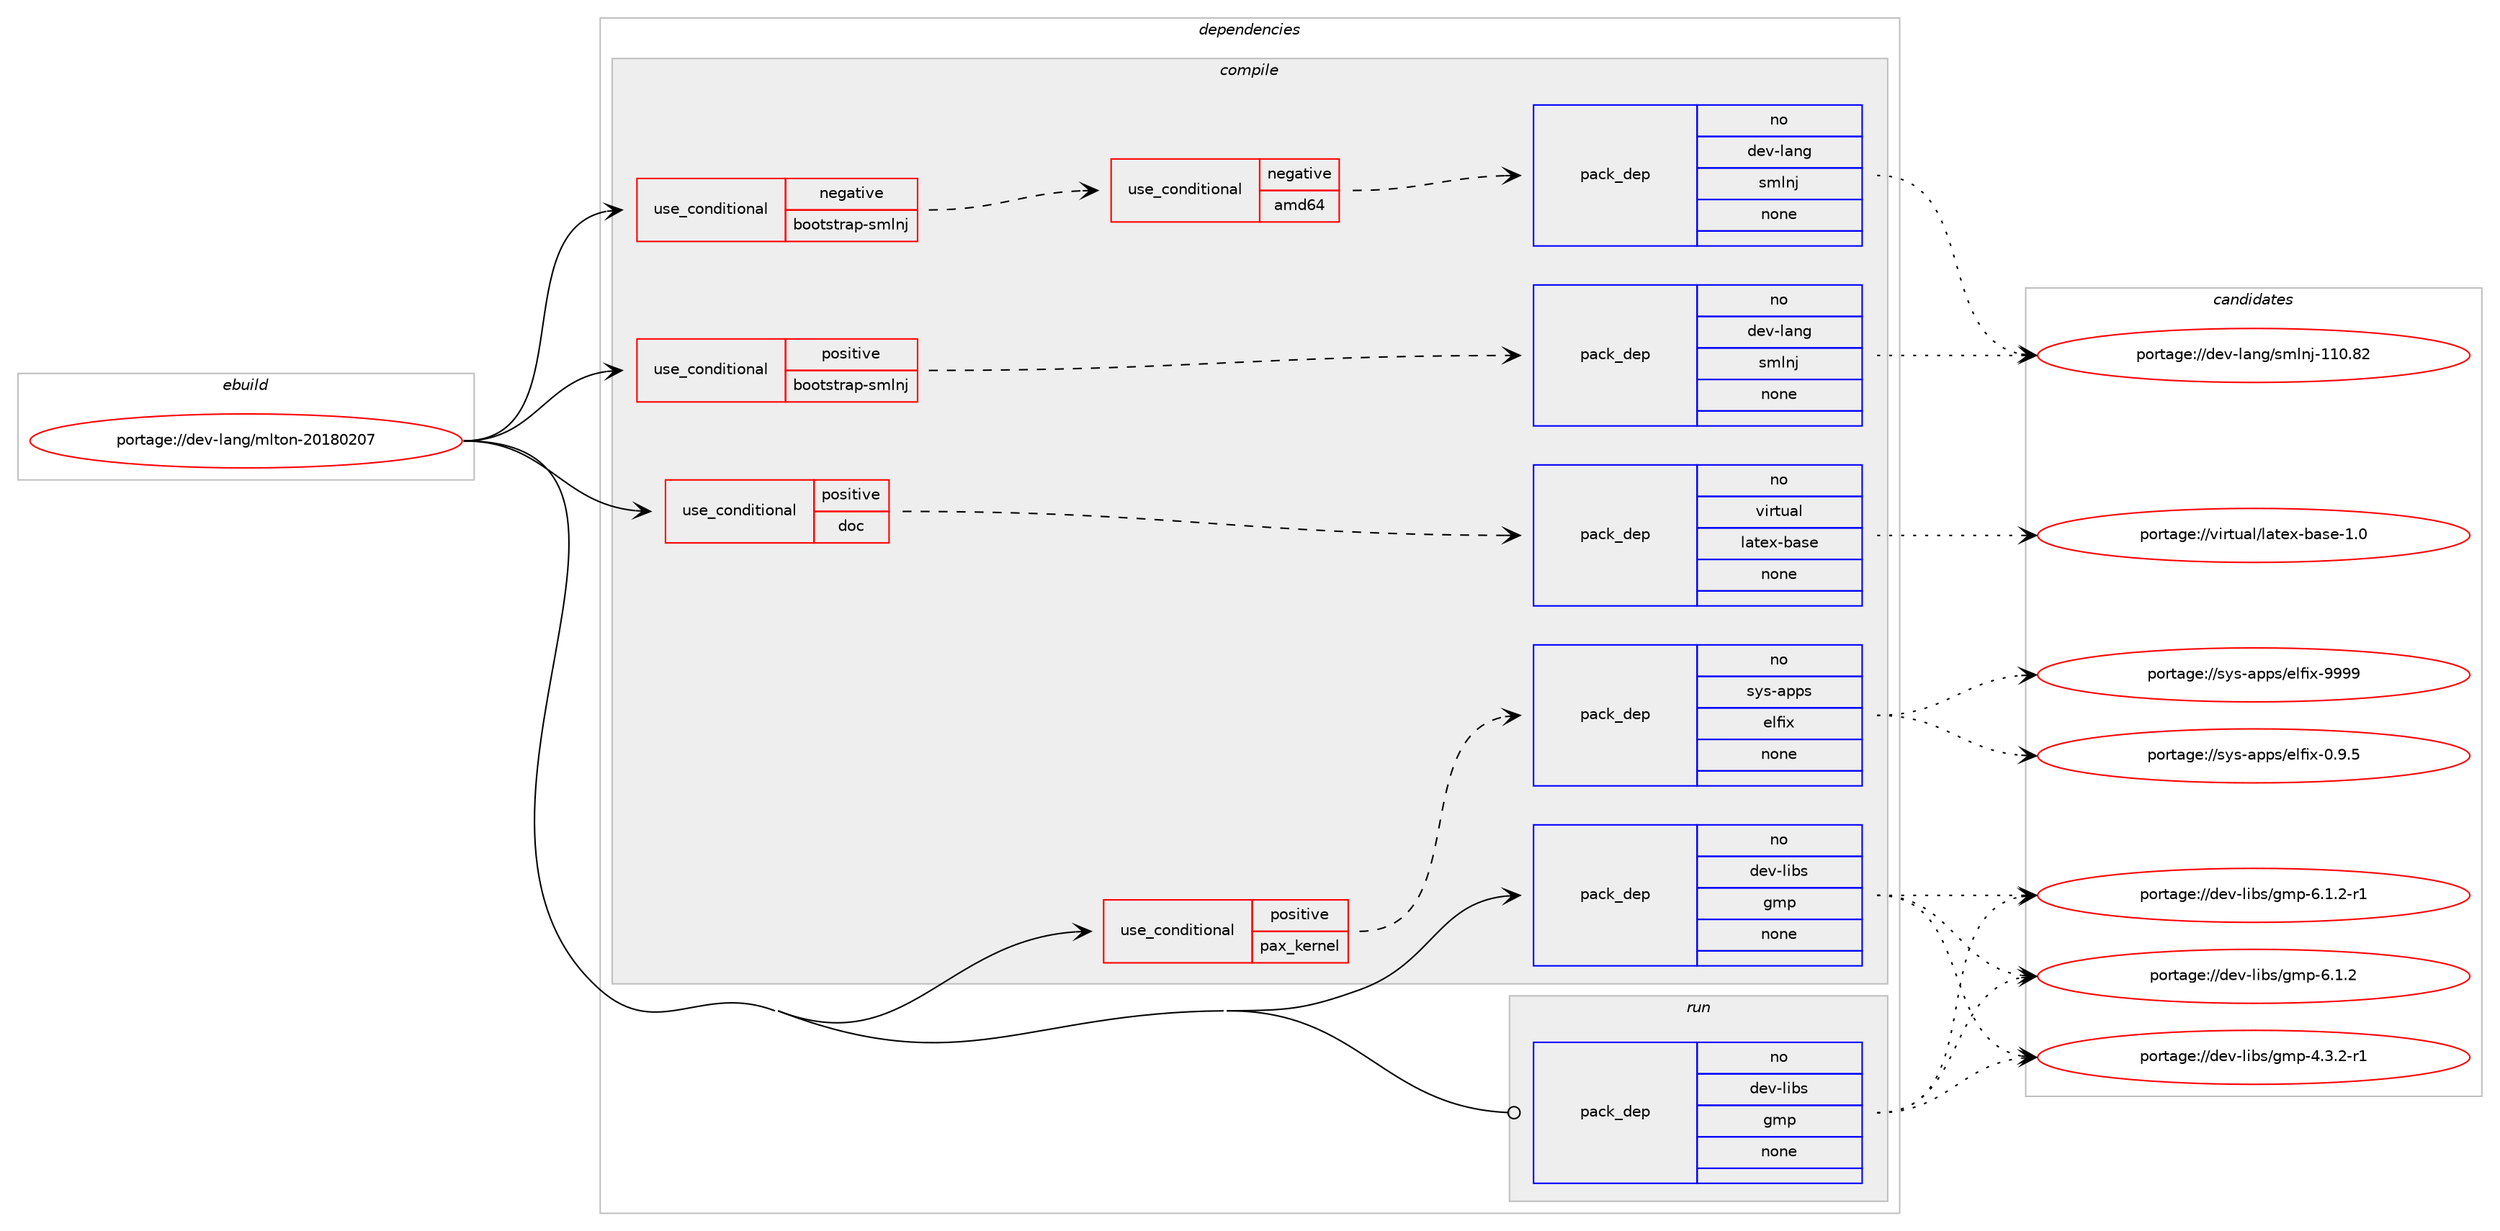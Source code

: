 digraph prolog {

# *************
# Graph options
# *************

newrank=true;
concentrate=true;
compound=true;
graph [rankdir=LR,fontname=Helvetica,fontsize=10,ranksep=1.5];#, ranksep=2.5, nodesep=0.2];
edge  [arrowhead=vee];
node  [fontname=Helvetica,fontsize=10];

# **********
# The ebuild
# **********

subgraph cluster_leftcol {
color=gray;
rank=same;
label=<<i>ebuild</i>>;
id [label="portage://dev-lang/mlton-20180207", color=red, width=4, href="../dev-lang/mlton-20180207.svg"];
}

# ****************
# The dependencies
# ****************

subgraph cluster_midcol {
color=gray;
label=<<i>dependencies</i>>;
subgraph cluster_compile {
fillcolor="#eeeeee";
style=filled;
label=<<i>compile</i>>;
subgraph cond128403 {
dependency522583 [label=<<TABLE BORDER="0" CELLBORDER="1" CELLSPACING="0" CELLPADDING="4"><TR><TD ROWSPAN="3" CELLPADDING="10">use_conditional</TD></TR><TR><TD>negative</TD></TR><TR><TD>bootstrap-smlnj</TD></TR></TABLE>>, shape=none, color=red];
subgraph cond128404 {
dependency522584 [label=<<TABLE BORDER="0" CELLBORDER="1" CELLSPACING="0" CELLPADDING="4"><TR><TD ROWSPAN="3" CELLPADDING="10">use_conditional</TD></TR><TR><TD>negative</TD></TR><TR><TD>amd64</TD></TR></TABLE>>, shape=none, color=red];
subgraph pack388624 {
dependency522585 [label=<<TABLE BORDER="0" CELLBORDER="1" CELLSPACING="0" CELLPADDING="4" WIDTH="220"><TR><TD ROWSPAN="6" CELLPADDING="30">pack_dep</TD></TR><TR><TD WIDTH="110">no</TD></TR><TR><TD>dev-lang</TD></TR><TR><TD>smlnj</TD></TR><TR><TD>none</TD></TR><TR><TD></TD></TR></TABLE>>, shape=none, color=blue];
}
dependency522584:e -> dependency522585:w [weight=20,style="dashed",arrowhead="vee"];
}
dependency522583:e -> dependency522584:w [weight=20,style="dashed",arrowhead="vee"];
}
id:e -> dependency522583:w [weight=20,style="solid",arrowhead="vee"];
subgraph cond128405 {
dependency522586 [label=<<TABLE BORDER="0" CELLBORDER="1" CELLSPACING="0" CELLPADDING="4"><TR><TD ROWSPAN="3" CELLPADDING="10">use_conditional</TD></TR><TR><TD>positive</TD></TR><TR><TD>bootstrap-smlnj</TD></TR></TABLE>>, shape=none, color=red];
subgraph pack388625 {
dependency522587 [label=<<TABLE BORDER="0" CELLBORDER="1" CELLSPACING="0" CELLPADDING="4" WIDTH="220"><TR><TD ROWSPAN="6" CELLPADDING="30">pack_dep</TD></TR><TR><TD WIDTH="110">no</TD></TR><TR><TD>dev-lang</TD></TR><TR><TD>smlnj</TD></TR><TR><TD>none</TD></TR><TR><TD></TD></TR></TABLE>>, shape=none, color=blue];
}
dependency522586:e -> dependency522587:w [weight=20,style="dashed",arrowhead="vee"];
}
id:e -> dependency522586:w [weight=20,style="solid",arrowhead="vee"];
subgraph cond128406 {
dependency522588 [label=<<TABLE BORDER="0" CELLBORDER="1" CELLSPACING="0" CELLPADDING="4"><TR><TD ROWSPAN="3" CELLPADDING="10">use_conditional</TD></TR><TR><TD>positive</TD></TR><TR><TD>doc</TD></TR></TABLE>>, shape=none, color=red];
subgraph pack388626 {
dependency522589 [label=<<TABLE BORDER="0" CELLBORDER="1" CELLSPACING="0" CELLPADDING="4" WIDTH="220"><TR><TD ROWSPAN="6" CELLPADDING="30">pack_dep</TD></TR><TR><TD WIDTH="110">no</TD></TR><TR><TD>virtual</TD></TR><TR><TD>latex-base</TD></TR><TR><TD>none</TD></TR><TR><TD></TD></TR></TABLE>>, shape=none, color=blue];
}
dependency522588:e -> dependency522589:w [weight=20,style="dashed",arrowhead="vee"];
}
id:e -> dependency522588:w [weight=20,style="solid",arrowhead="vee"];
subgraph cond128407 {
dependency522590 [label=<<TABLE BORDER="0" CELLBORDER="1" CELLSPACING="0" CELLPADDING="4"><TR><TD ROWSPAN="3" CELLPADDING="10">use_conditional</TD></TR><TR><TD>positive</TD></TR><TR><TD>pax_kernel</TD></TR></TABLE>>, shape=none, color=red];
subgraph pack388627 {
dependency522591 [label=<<TABLE BORDER="0" CELLBORDER="1" CELLSPACING="0" CELLPADDING="4" WIDTH="220"><TR><TD ROWSPAN="6" CELLPADDING="30">pack_dep</TD></TR><TR><TD WIDTH="110">no</TD></TR><TR><TD>sys-apps</TD></TR><TR><TD>elfix</TD></TR><TR><TD>none</TD></TR><TR><TD></TD></TR></TABLE>>, shape=none, color=blue];
}
dependency522590:e -> dependency522591:w [weight=20,style="dashed",arrowhead="vee"];
}
id:e -> dependency522590:w [weight=20,style="solid",arrowhead="vee"];
subgraph pack388628 {
dependency522592 [label=<<TABLE BORDER="0" CELLBORDER="1" CELLSPACING="0" CELLPADDING="4" WIDTH="220"><TR><TD ROWSPAN="6" CELLPADDING="30">pack_dep</TD></TR><TR><TD WIDTH="110">no</TD></TR><TR><TD>dev-libs</TD></TR><TR><TD>gmp</TD></TR><TR><TD>none</TD></TR><TR><TD></TD></TR></TABLE>>, shape=none, color=blue];
}
id:e -> dependency522592:w [weight=20,style="solid",arrowhead="vee"];
}
subgraph cluster_compileandrun {
fillcolor="#eeeeee";
style=filled;
label=<<i>compile and run</i>>;
}
subgraph cluster_run {
fillcolor="#eeeeee";
style=filled;
label=<<i>run</i>>;
subgraph pack388629 {
dependency522593 [label=<<TABLE BORDER="0" CELLBORDER="1" CELLSPACING="0" CELLPADDING="4" WIDTH="220"><TR><TD ROWSPAN="6" CELLPADDING="30">pack_dep</TD></TR><TR><TD WIDTH="110">no</TD></TR><TR><TD>dev-libs</TD></TR><TR><TD>gmp</TD></TR><TR><TD>none</TD></TR><TR><TD></TD></TR></TABLE>>, shape=none, color=blue];
}
id:e -> dependency522593:w [weight=20,style="solid",arrowhead="odot"];
}
}

# **************
# The candidates
# **************

subgraph cluster_choices {
rank=same;
color=gray;
label=<<i>candidates</i>>;

subgraph choice388624 {
color=black;
nodesep=1;
choice10010111845108971101034711510910811010645494948465650 [label="portage://dev-lang/smlnj-110.82", color=red, width=4,href="../dev-lang/smlnj-110.82.svg"];
dependency522585:e -> choice10010111845108971101034711510910811010645494948465650:w [style=dotted,weight="100"];
}
subgraph choice388625 {
color=black;
nodesep=1;
choice10010111845108971101034711510910811010645494948465650 [label="portage://dev-lang/smlnj-110.82", color=red, width=4,href="../dev-lang/smlnj-110.82.svg"];
dependency522587:e -> choice10010111845108971101034711510910811010645494948465650:w [style=dotted,weight="100"];
}
subgraph choice388626 {
color=black;
nodesep=1;
choice11810511411611797108471089711610112045989711510145494648 [label="portage://virtual/latex-base-1.0", color=red, width=4,href="../virtual/latex-base-1.0.svg"];
dependency522589:e -> choice11810511411611797108471089711610112045989711510145494648:w [style=dotted,weight="100"];
}
subgraph choice388627 {
color=black;
nodesep=1;
choice1151211154597112112115471011081021051204557575757 [label="portage://sys-apps/elfix-9999", color=red, width=4,href="../sys-apps/elfix-9999.svg"];
choice115121115459711211211547101108102105120454846574653 [label="portage://sys-apps/elfix-0.9.5", color=red, width=4,href="../sys-apps/elfix-0.9.5.svg"];
dependency522591:e -> choice1151211154597112112115471011081021051204557575757:w [style=dotted,weight="100"];
dependency522591:e -> choice115121115459711211211547101108102105120454846574653:w [style=dotted,weight="100"];
}
subgraph choice388628 {
color=black;
nodesep=1;
choice1001011184510810598115471031091124554464946504511449 [label="portage://dev-libs/gmp-6.1.2-r1", color=red, width=4,href="../dev-libs/gmp-6.1.2-r1.svg"];
choice100101118451081059811547103109112455446494650 [label="portage://dev-libs/gmp-6.1.2", color=red, width=4,href="../dev-libs/gmp-6.1.2.svg"];
choice1001011184510810598115471031091124552465146504511449 [label="portage://dev-libs/gmp-4.3.2-r1", color=red, width=4,href="../dev-libs/gmp-4.3.2-r1.svg"];
dependency522592:e -> choice1001011184510810598115471031091124554464946504511449:w [style=dotted,weight="100"];
dependency522592:e -> choice100101118451081059811547103109112455446494650:w [style=dotted,weight="100"];
dependency522592:e -> choice1001011184510810598115471031091124552465146504511449:w [style=dotted,weight="100"];
}
subgraph choice388629 {
color=black;
nodesep=1;
choice1001011184510810598115471031091124554464946504511449 [label="portage://dev-libs/gmp-6.1.2-r1", color=red, width=4,href="../dev-libs/gmp-6.1.2-r1.svg"];
choice100101118451081059811547103109112455446494650 [label="portage://dev-libs/gmp-6.1.2", color=red, width=4,href="../dev-libs/gmp-6.1.2.svg"];
choice1001011184510810598115471031091124552465146504511449 [label="portage://dev-libs/gmp-4.3.2-r1", color=red, width=4,href="../dev-libs/gmp-4.3.2-r1.svg"];
dependency522593:e -> choice1001011184510810598115471031091124554464946504511449:w [style=dotted,weight="100"];
dependency522593:e -> choice100101118451081059811547103109112455446494650:w [style=dotted,weight="100"];
dependency522593:e -> choice1001011184510810598115471031091124552465146504511449:w [style=dotted,weight="100"];
}
}

}
